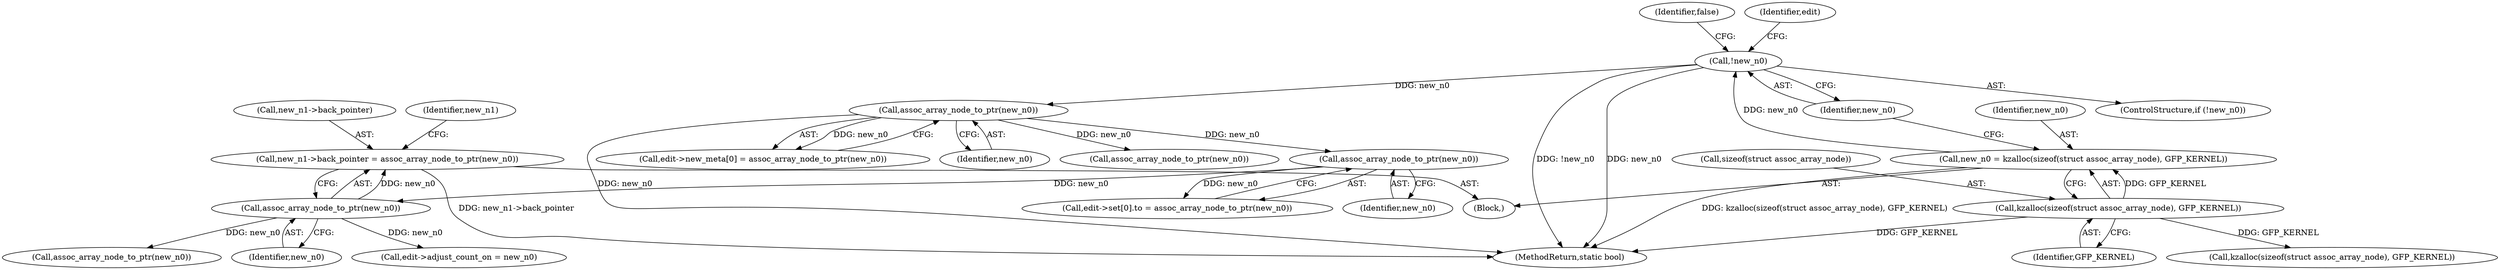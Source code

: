digraph "0_linux_ea6789980fdaa610d7eb63602c746bf6ec70cd2b@pointer" {
"1000441" [label="(Call,new_n1->back_pointer = assoc_array_node_to_ptr(new_n0))"];
"1000445" [label="(Call,assoc_array_node_to_ptr(new_n0))"];
"1000425" [label="(Call,assoc_array_node_to_ptr(new_n0))"];
"1000279" [label="(Call,assoc_array_node_to_ptr(new_n0))"];
"1000269" [label="(Call,!new_n0)"];
"1000262" [label="(Call,new_n0 = kzalloc(sizeof(struct assoc_array_node), GFP_KERNEL))"];
"1000264" [label="(Call,kzalloc(sizeof(struct assoc_array_node), GFP_KERNEL))"];
"1000279" [label="(Call,assoc_array_node_to_ptr(new_n0))"];
"1000445" [label="(Call,assoc_array_node_to_ptr(new_n0))"];
"1000267" [label="(Identifier,GFP_KERNEL)"];
"1000273" [label="(Call,edit->new_meta[0] = assoc_array_node_to_ptr(new_n0))"];
"1000446" [label="(Identifier,new_n0)"];
"1000270" [label="(Identifier,new_n0)"];
"1001112" [label="(MethodReturn,static bool)"];
"1000695" [label="(Call,edit->adjust_count_on = new_n0)"];
"1000970" [label="(Call,assoc_array_node_to_ptr(new_n0))"];
"1000449" [label="(Identifier,new_n1)"];
"1000264" [label="(Call,kzalloc(sizeof(struct assoc_array_node), GFP_KERNEL))"];
"1000726" [label="(Call,assoc_array_node_to_ptr(new_n0))"];
"1000441" [label="(Call,new_n1->back_pointer = assoc_array_node_to_ptr(new_n0))"];
"1000265" [label="(Call,sizeof(struct assoc_array_node))"];
"1000269" [label="(Call,!new_n0)"];
"1000426" [label="(Identifier,new_n0)"];
"1000272" [label="(Identifier,false)"];
"1000268" [label="(ControlStructure,if (!new_n0))"];
"1000263" [label="(Identifier,new_n0)"];
"1000283" [label="(Call,kzalloc(sizeof(struct assoc_array_node), GFP_KERNEL))"];
"1000280" [label="(Identifier,new_n0)"];
"1000276" [label="(Identifier,edit)"];
"1000417" [label="(Call,edit->set[0].to = assoc_array_node_to_ptr(new_n0))"];
"1000442" [label="(Call,new_n1->back_pointer)"];
"1000262" [label="(Call,new_n0 = kzalloc(sizeof(struct assoc_array_node), GFP_KERNEL))"];
"1000121" [label="(Block,)"];
"1000425" [label="(Call,assoc_array_node_to_ptr(new_n0))"];
"1000441" -> "1000121"  [label="AST: "];
"1000441" -> "1000445"  [label="CFG: "];
"1000442" -> "1000441"  [label="AST: "];
"1000445" -> "1000441"  [label="AST: "];
"1000449" -> "1000441"  [label="CFG: "];
"1000441" -> "1001112"  [label="DDG: new_n1->back_pointer"];
"1000445" -> "1000441"  [label="DDG: new_n0"];
"1000445" -> "1000446"  [label="CFG: "];
"1000446" -> "1000445"  [label="AST: "];
"1000425" -> "1000445"  [label="DDG: new_n0"];
"1000445" -> "1000695"  [label="DDG: new_n0"];
"1000445" -> "1000726"  [label="DDG: new_n0"];
"1000425" -> "1000417"  [label="AST: "];
"1000425" -> "1000426"  [label="CFG: "];
"1000426" -> "1000425"  [label="AST: "];
"1000417" -> "1000425"  [label="CFG: "];
"1000425" -> "1000417"  [label="DDG: new_n0"];
"1000279" -> "1000425"  [label="DDG: new_n0"];
"1000279" -> "1000273"  [label="AST: "];
"1000279" -> "1000280"  [label="CFG: "];
"1000280" -> "1000279"  [label="AST: "];
"1000273" -> "1000279"  [label="CFG: "];
"1000279" -> "1001112"  [label="DDG: new_n0"];
"1000279" -> "1000273"  [label="DDG: new_n0"];
"1000269" -> "1000279"  [label="DDG: new_n0"];
"1000279" -> "1000970"  [label="DDG: new_n0"];
"1000269" -> "1000268"  [label="AST: "];
"1000269" -> "1000270"  [label="CFG: "];
"1000270" -> "1000269"  [label="AST: "];
"1000272" -> "1000269"  [label="CFG: "];
"1000276" -> "1000269"  [label="CFG: "];
"1000269" -> "1001112"  [label="DDG: !new_n0"];
"1000269" -> "1001112"  [label="DDG: new_n0"];
"1000262" -> "1000269"  [label="DDG: new_n0"];
"1000262" -> "1000121"  [label="AST: "];
"1000262" -> "1000264"  [label="CFG: "];
"1000263" -> "1000262"  [label="AST: "];
"1000264" -> "1000262"  [label="AST: "];
"1000270" -> "1000262"  [label="CFG: "];
"1000262" -> "1001112"  [label="DDG: kzalloc(sizeof(struct assoc_array_node), GFP_KERNEL)"];
"1000264" -> "1000262"  [label="DDG: GFP_KERNEL"];
"1000264" -> "1000267"  [label="CFG: "];
"1000265" -> "1000264"  [label="AST: "];
"1000267" -> "1000264"  [label="AST: "];
"1000264" -> "1001112"  [label="DDG: GFP_KERNEL"];
"1000264" -> "1000283"  [label="DDG: GFP_KERNEL"];
}
